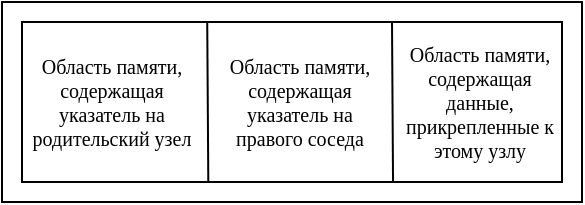 <mxfile version="20.8.16" type="device"><diagram name="Страница 1" id="PsK-M2fkFWdX3bgs9WdY"><mxGraphModel dx="628" dy="372" grid="1" gridSize="10" guides="1" tooltips="1" connect="1" arrows="1" fold="1" page="1" pageScale="1" pageWidth="291" pageHeight="110" math="0" shadow="0"><root><mxCell id="0"/><mxCell id="1" parent="0"/><mxCell id="8gsRxcbnFBShD_NNK8_G-1" value="" style="rounded=0;whiteSpace=wrap;html=1;" vertex="1" parent="1"><mxGeometry width="290" height="100" as="geometry"/></mxCell><mxCell id="8gsRxcbnFBShD_NNK8_G-2" value="" style="rounded=0;whiteSpace=wrap;html=1;" vertex="1" parent="1"><mxGeometry x="10" y="10" width="270" height="80" as="geometry"/></mxCell><mxCell id="8gsRxcbnFBShD_NNK8_G-3" value="" style="endArrow=none;html=1;rounded=0;entryX=0.343;entryY=-0.006;entryDx=0;entryDy=0;entryPerimeter=0;exitX=0.345;exitY=0.999;exitDx=0;exitDy=0;exitPerimeter=0;" edge="1" parent="1" source="8gsRxcbnFBShD_NNK8_G-2" target="8gsRxcbnFBShD_NNK8_G-2"><mxGeometry width="50" height="50" relative="1" as="geometry"><mxPoint x="120" y="100" as="sourcePoint"/><mxPoint x="170" y="50" as="targetPoint"/></mxGeometry></mxCell><mxCell id="8gsRxcbnFBShD_NNK8_G-4" value="" style="endArrow=none;html=1;rounded=0;entryX=0.343;entryY=-0.006;entryDx=0;entryDy=0;entryPerimeter=0;exitX=0.345;exitY=0.999;exitDx=0;exitDy=0;exitPerimeter=0;" edge="1" parent="1"><mxGeometry width="50" height="50" relative="1" as="geometry"><mxPoint x="195.52" y="90.0" as="sourcePoint"/><mxPoint x="195.0" y="9.6" as="targetPoint"/></mxGeometry></mxCell><mxCell id="8gsRxcbnFBShD_NNK8_G-5" value="&lt;font style=&quot;font-size: 10px;&quot; face=&quot;Times New Roman&quot;&gt;Область памяти, содержащая указатель на родительский узел&lt;/font&gt;" style="text;html=1;strokeColor=none;fillColor=none;align=center;verticalAlign=middle;whiteSpace=wrap;rounded=0;fontSize=10;" vertex="1" parent="1"><mxGeometry x="10" y="20" width="90" height="60" as="geometry"/></mxCell><mxCell id="8gsRxcbnFBShD_NNK8_G-6" value="&lt;font style=&quot;font-size: 10px;&quot; face=&quot;Times New Roman&quot;&gt;Область памяти, содержащая указатель на правого соседа&lt;/font&gt;" style="text;html=1;strokeColor=none;fillColor=none;align=center;verticalAlign=middle;whiteSpace=wrap;rounded=0;fontSize=10;" vertex="1" parent="1"><mxGeometry x="104" y="20" width="90" height="60" as="geometry"/></mxCell><mxCell id="8gsRxcbnFBShD_NNK8_G-7" value="&lt;font style=&quot;font-size: 10px;&quot; face=&quot;Times New Roman&quot;&gt;Область памяти, содержащая данные, прикрепленные к этому узлу&lt;/font&gt;" style="text;html=1;strokeColor=none;fillColor=none;align=center;verticalAlign=middle;whiteSpace=wrap;rounded=0;fontSize=10;" vertex="1" parent="1"><mxGeometry x="194" y="20" width="90" height="60" as="geometry"/></mxCell></root></mxGraphModel></diagram></mxfile>